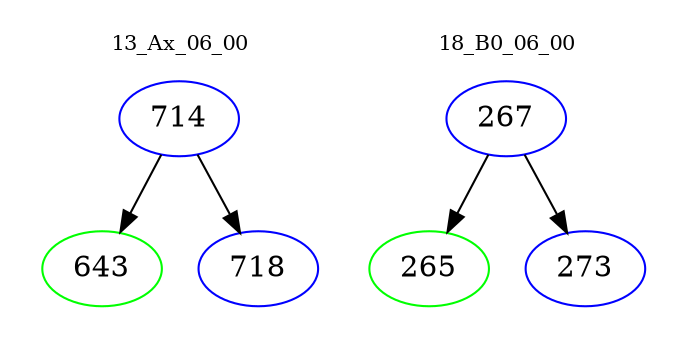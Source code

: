 digraph{
subgraph cluster_0 {
color = white
label = "13_Ax_06_00";
fontsize=10;
T0_714 [label="714", color="blue"]
T0_714 -> T0_643 [color="black"]
T0_643 [label="643", color="green"]
T0_714 -> T0_718 [color="black"]
T0_718 [label="718", color="blue"]
}
subgraph cluster_1 {
color = white
label = "18_B0_06_00";
fontsize=10;
T1_267 [label="267", color="blue"]
T1_267 -> T1_265 [color="black"]
T1_265 [label="265", color="green"]
T1_267 -> T1_273 [color="black"]
T1_273 [label="273", color="blue"]
}
}
